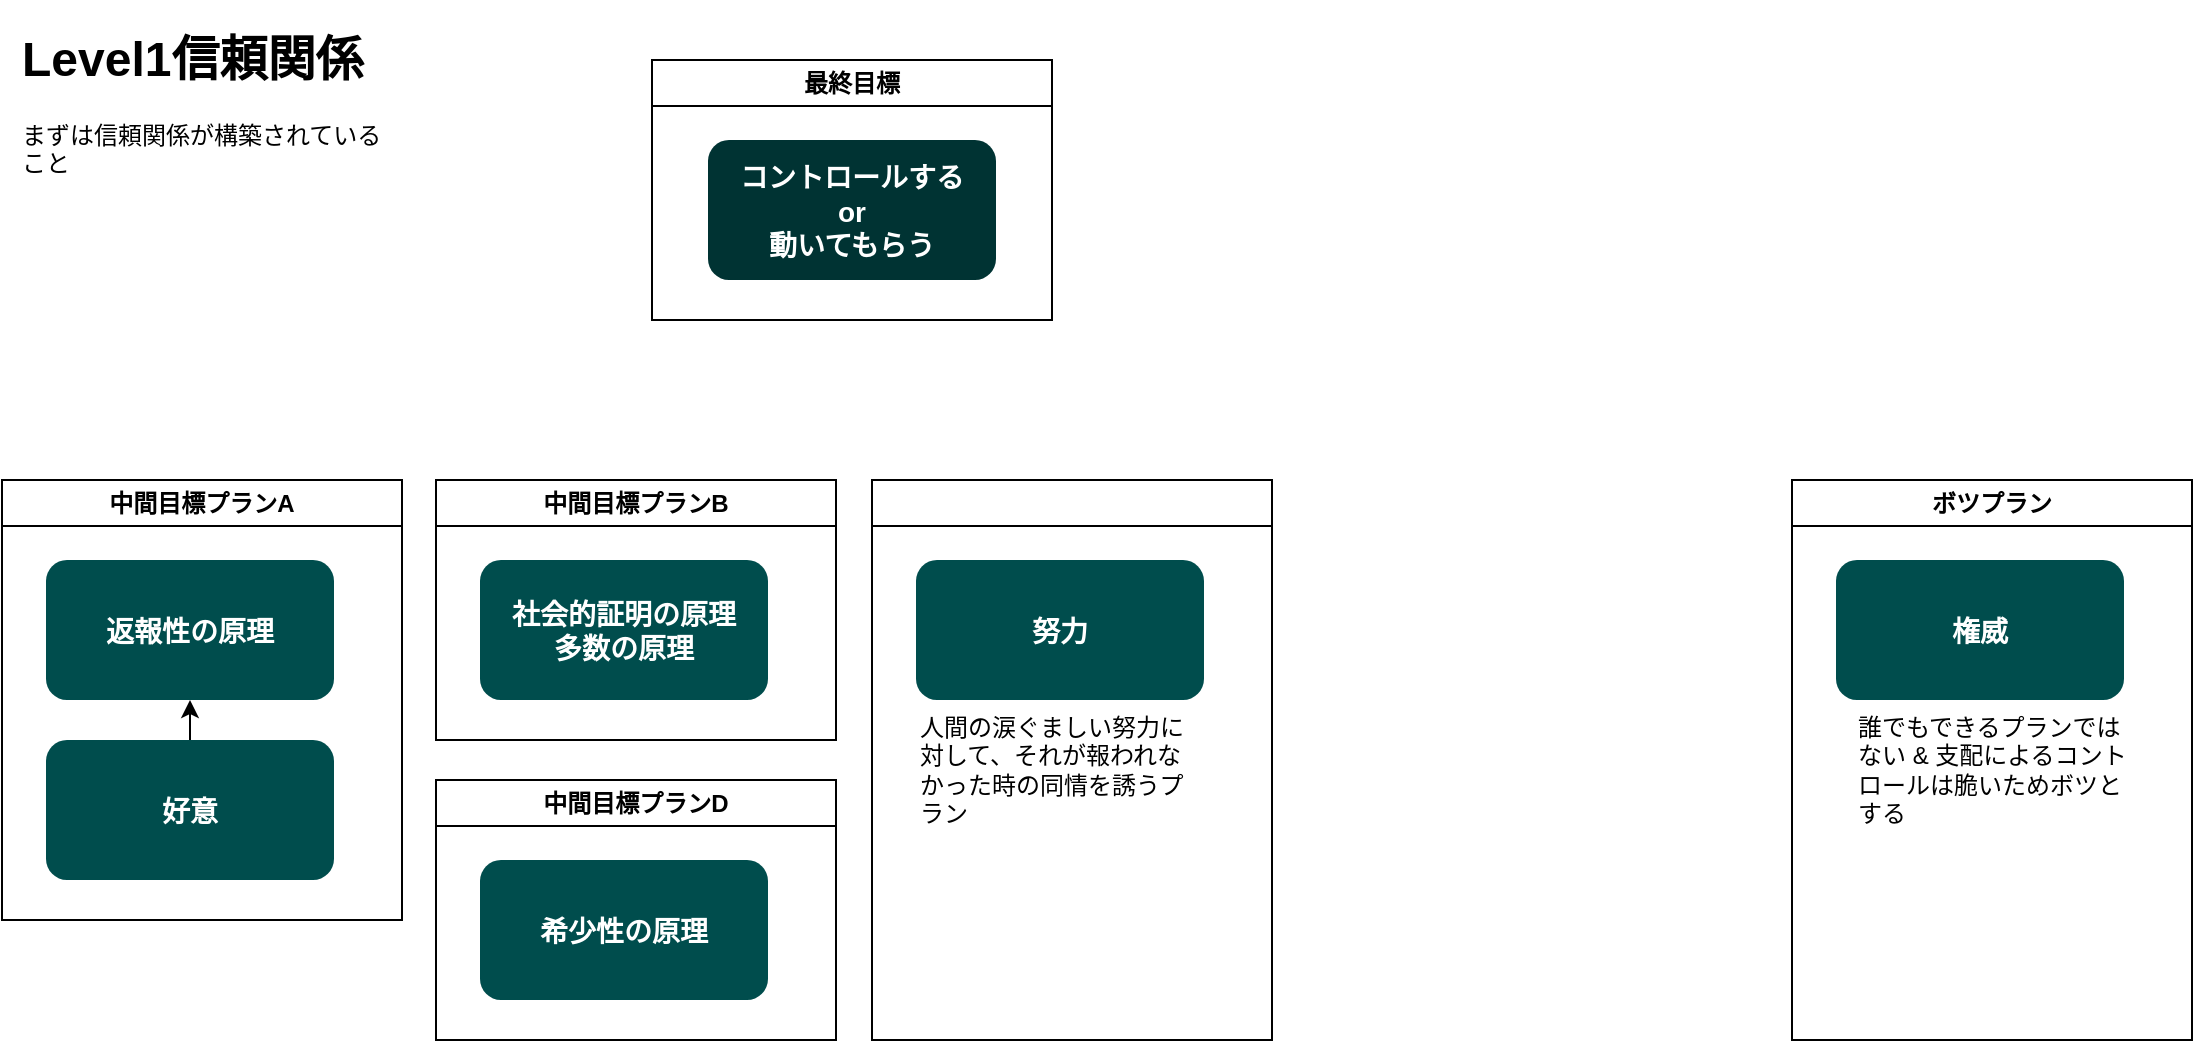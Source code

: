 <mxfile>
    <diagram name="ページ1" id="16POWw2BMLzCoKCeQJE8">
        <mxGraphModel dx="902" dy="549" grid="1" gridSize="10" guides="1" tooltips="1" connect="1" arrows="1" fold="1" page="1" pageScale="1" pageWidth="827" pageHeight="1169" math="0" shadow="0">
            <root>
                <mxCell id="0"/>
                <mxCell id="1" parent="0"/>
                <mxCell id="2" value="&lt;h1&gt;Level1信頼関係&lt;/h1&gt;&lt;p&gt;まずは信頼関係が構築されていること&lt;/p&gt;" style="text;html=1;strokeColor=none;fillColor=none;spacing=5;spacingTop=-20;whiteSpace=wrap;overflow=hidden;rounded=0;" parent="1" vertex="1">
                    <mxGeometry x="40" y="110" width="190" height="120" as="geometry"/>
                </mxCell>
                <mxCell id="5" value="最終目標" style="swimlane;whiteSpace=wrap;html=1;fillColor=#FFFFFF;" parent="1" vertex="1">
                    <mxGeometry x="360" y="130" width="200" height="130" as="geometry"/>
                </mxCell>
                <mxCell id="4" value="コントロールする&#10;or&#10;動いてもらう" style="rounded=1;fillColor=#003333;strokeColor=none;shadow=0;gradientColor=none;fontStyle=1;fontColor=#FFFFFF;fontSize=14;" parent="5" vertex="1">
                    <mxGeometry x="28" y="40" width="144" height="70" as="geometry"/>
                </mxCell>
                <mxCell id="6" value="中間目標プランA" style="swimlane;whiteSpace=wrap;html=1;fillColor=#FFFFFF;" parent="1" vertex="1">
                    <mxGeometry x="35" y="340" width="200" height="220" as="geometry"/>
                </mxCell>
                <mxCell id="16" style="edgeStyle=none;html=1;" parent="6" source="10" target="3" edge="1">
                    <mxGeometry relative="1" as="geometry"/>
                </mxCell>
                <mxCell id="10" value="好意" style="rounded=1;fillColor=#004D4D;strokeColor=none;shadow=0;gradientColor=none;fontStyle=1;fontColor=#FFFFFF;fontSize=14;" parent="6" vertex="1">
                    <mxGeometry x="22" y="130" width="144" height="70" as="geometry"/>
                </mxCell>
                <mxCell id="3" value="返報性の原理" style="rounded=1;fillColor=#004D4D;strokeColor=none;shadow=0;gradientColor=none;fontStyle=1;fontColor=#FFFFFF;fontSize=14;" parent="6" vertex="1">
                    <mxGeometry x="22" y="40" width="144" height="70" as="geometry"/>
                </mxCell>
                <mxCell id="8" value="中間目標プランB" style="swimlane;whiteSpace=wrap;html=1;fillColor=#FFFFFF;" parent="1" vertex="1">
                    <mxGeometry x="252" y="340" width="200" height="130" as="geometry"/>
                </mxCell>
                <mxCell id="9" value="社会的証明の原理&#10;多数の原理" style="rounded=1;fillColor=#004D4D;strokeColor=none;shadow=0;gradientColor=none;fontStyle=1;fontColor=#FFFFFF;fontSize=14;" parent="8" vertex="1">
                    <mxGeometry x="22" y="40" width="144" height="70" as="geometry"/>
                </mxCell>
                <mxCell id="11" value="ボツプラン" style="swimlane;whiteSpace=wrap;html=1;fillColor=#FFFFFF;" parent="1" vertex="1">
                    <mxGeometry x="930" y="340" width="200" height="280" as="geometry"/>
                </mxCell>
                <mxCell id="12" value="権威" style="rounded=1;fillColor=#004D4D;strokeColor=none;shadow=0;gradientColor=none;fontStyle=1;fontColor=#FFFFFF;fontSize=14;" parent="11" vertex="1">
                    <mxGeometry x="22" y="40" width="144" height="70" as="geometry"/>
                </mxCell>
                <mxCell id="30" value="誰でもできるプランではない &amp;amp; 支配によるコントロールは脆いためボツとする&lt;br&gt;" style="text;html=1;strokeColor=none;fillColor=none;align=left;verticalAlign=middle;whiteSpace=wrap;rounded=0;" vertex="1" parent="11">
                    <mxGeometry x="31" y="120" width="138" height="50" as="geometry"/>
                </mxCell>
                <mxCell id="13" value="中間目標プランD" style="swimlane;whiteSpace=wrap;html=1;fillColor=#FFFFFF;" parent="1" vertex="1">
                    <mxGeometry x="252" y="490" width="200" height="130" as="geometry"/>
                </mxCell>
                <mxCell id="14" value="希少性の原理" style="rounded=1;fillColor=#004D4D;strokeColor=none;shadow=0;gradientColor=none;fontStyle=1;fontColor=#FFFFFF;fontSize=14;" parent="13" vertex="1">
                    <mxGeometry x="22" y="40" width="144" height="70" as="geometry"/>
                </mxCell>
                <mxCell id="17" value="" style="swimlane;whiteSpace=wrap;html=1;fillColor=#FFFFFF;" parent="1" vertex="1">
                    <mxGeometry x="470" y="340" width="200" height="280" as="geometry"/>
                </mxCell>
                <mxCell id="18" value="努力" style="rounded=1;fillColor=#004D4D;strokeColor=none;shadow=0;gradientColor=none;fontStyle=1;fontColor=#FFFFFF;fontSize=14;" parent="17" vertex="1">
                    <mxGeometry x="22" y="40" width="144" height="70" as="geometry"/>
                </mxCell>
                <mxCell id="29" value="人間の涙ぐましい努力に対して、それが報われなかった時の同情を誘うプラン" style="text;html=1;strokeColor=none;fillColor=none;align=left;verticalAlign=middle;whiteSpace=wrap;rounded=0;" parent="17" vertex="1">
                    <mxGeometry x="22" y="120" width="138" height="50" as="geometry"/>
                </mxCell>
            </root>
        </mxGraphModel>
    </diagram>
</mxfile>